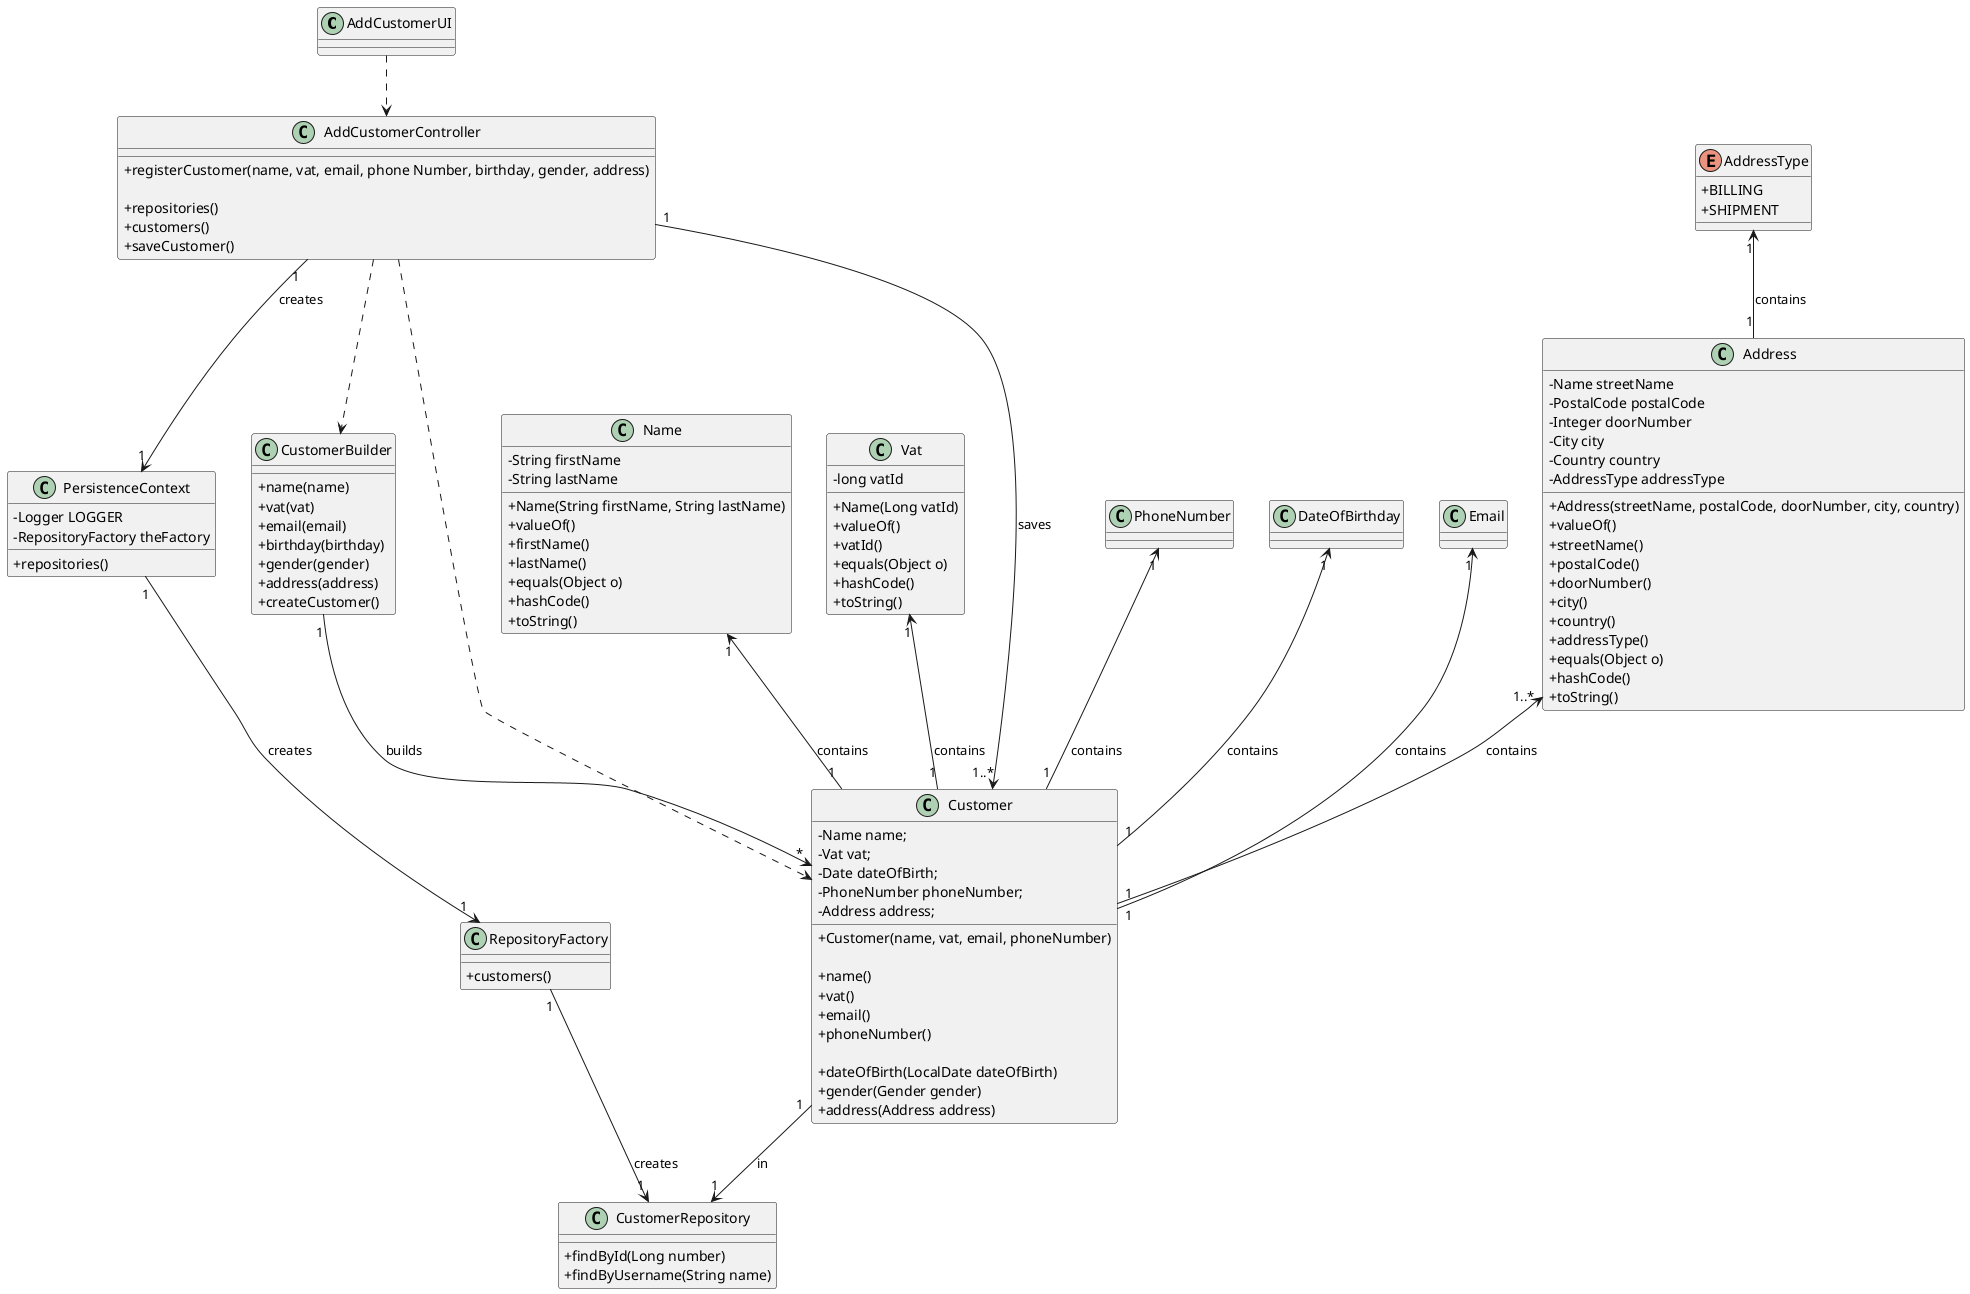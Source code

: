 @startuml
skinparam classAttributeIconSize 0

Class "AddCustomerUI"{
}

Class "AddCustomerController"{
+registerCustomer(name, vat, email, phone Number, birthday, gender, address)

+repositories()
+customers()
+saveCustomer()
}

Class "Name"{
-String firstName
-String lastName

+Name(String firstName, String lastName)
+valueOf()
+firstName()
+lastName()
+equals(Object o)
+hashCode()
+toString()
}

Class "Vat"{
-long vatId

+Name(Long vatId)
+valueOf()
+vatId()
+equals(Object o)
+hashCode()
+toString()
}


Class "Customer"{
     -Name name;
     -Vat vat;
     -Date dateOfBirth;
     -PhoneNumber phoneNumber;
     -Address address;

+Customer(name, vat, email, phoneNumber)

+name()
+vat()
+email()
+phoneNumber()

+dateOfBirth(LocalDate dateOfBirth)
+gender(Gender gender)
+address(Address address)

}

class Address {
-Name streetName
-PostalCode postalCode
-Integer doorNumber
-City city
-Country country
-AddressType addressType

+Address(streetName, postalCode, doorNumber, city, country)
+valueOf()
+streetName()
+postalCode()
+doorNumber()
+city()
+country()
+addressType()
+equals(Object o)
+hashCode()
+toString()

}

enum AddressType {
+BILLING
+SHIPMENT
}




class CustomerBuilder {
+name(name)
+vat(vat)
+email(email)
+birthday(birthday)
+gender(gender)
+address(address)
+createCustomer()
}

class PersistenceContext {
-Logger LOGGER
-RepositoryFactory theFactory
+repositories()
}

class RepositoryFactory{
+customers()
}

class CustomerRepository{
+findById(Long number)
+findByUsername(String name)
}


AddCustomerUI..> AddCustomerController
AddCustomerController..> Customer
AddCustomerController..> CustomerBuilder 
CustomerBuilder "1" --> "*" Customer : builds

Name "1" <-- "1" Customer : contains
Vat "1" <-- "1" Customer : contains
PhoneNumber "1" <-- "1" Customer : contains
DateOfBirthday "1" <-- "1" Customer : contains
Email "1" <-- "1" Customer : contains
Address "1..*" <-- "1" Customer : contains
AddressType "1" <-- "1" Address: contains

"AddCustomerController" "1" --> "1" "PersistenceContext" :creates


"PersistenceContext" "1" --> "1" "RepositoryFactory" :creates


"RepositoryFactory" "1" --> "1" "CustomerRepository"  :creates

"AddCustomerController" "1" --> "1..*" "Customer" :saves

"Customer" "1" --> "1" "CustomerRepository" :in

@enduml